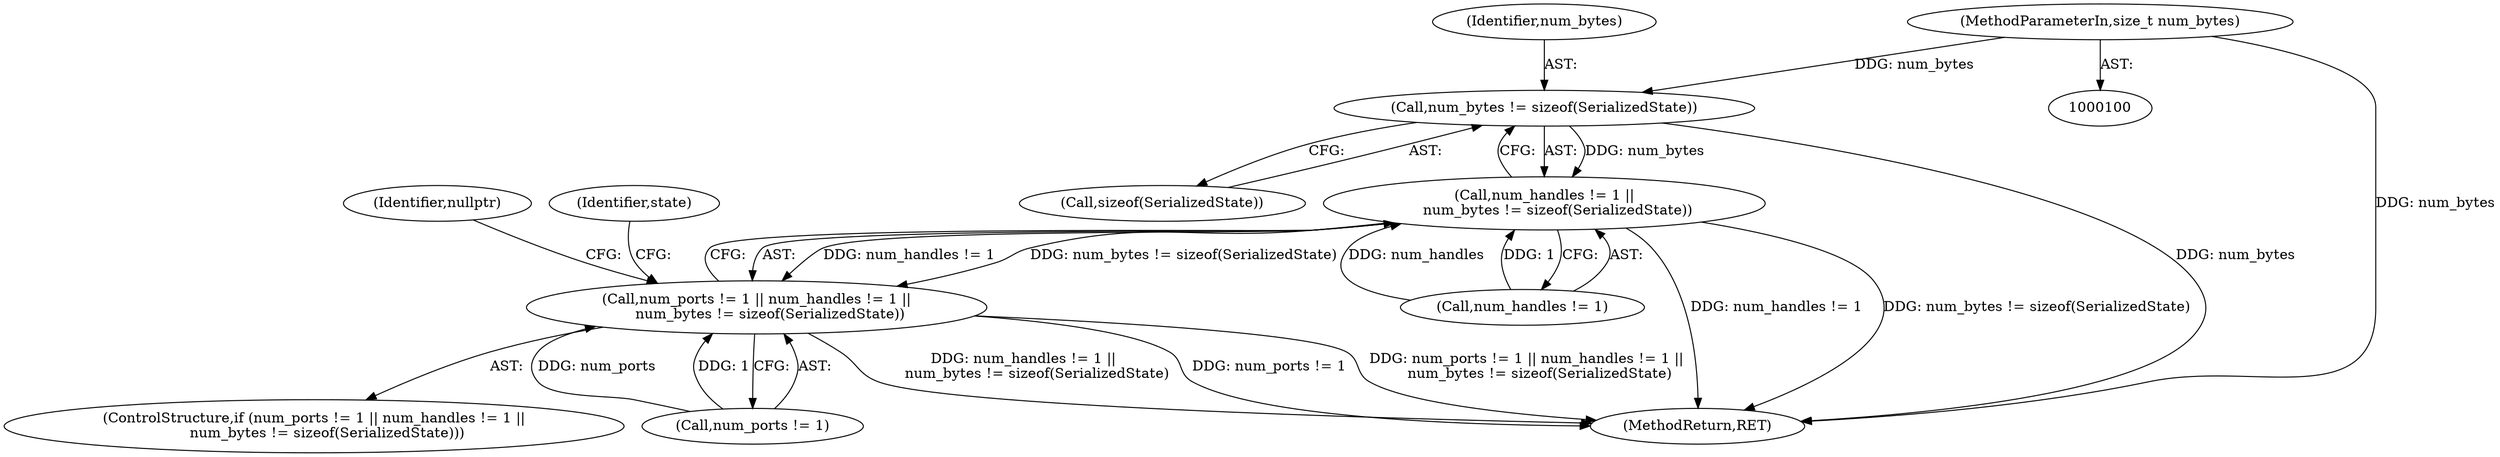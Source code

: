 digraph "0_Chrome_66e24a8793615bd9d5c238b1745b093090e1f72d@API" {
"1000117" [label="(Call,num_bytes != sizeof(SerializedState))"];
"1000102" [label="(MethodParameterIn,size_t num_bytes)"];
"1000113" [label="(Call,num_handles != 1 ||\n      num_bytes != sizeof(SerializedState))"];
"1000109" [label="(Call,num_ports != 1 || num_handles != 1 ||\n      num_bytes != sizeof(SerializedState))"];
"1000118" [label="(Identifier,num_bytes)"];
"1000109" [label="(Call,num_ports != 1 || num_handles != 1 ||\n      num_bytes != sizeof(SerializedState))"];
"1000114" [label="(Call,num_handles != 1)"];
"1000108" [label="(ControlStructure,if (num_ports != 1 || num_handles != 1 ||\n      num_bytes != sizeof(SerializedState)))"];
"1000123" [label="(Identifier,nullptr)"];
"1000113" [label="(Call,num_handles != 1 ||\n      num_bytes != sizeof(SerializedState))"];
"1000102" [label="(MethodParameterIn,size_t num_bytes)"];
"1000110" [label="(Call,num_ports != 1)"];
"1000126" [label="(Identifier,state)"];
"1000266" [label="(MethodReturn,RET)"];
"1000119" [label="(Call,sizeof(SerializedState))"];
"1000117" [label="(Call,num_bytes != sizeof(SerializedState))"];
"1000117" -> "1000113"  [label="AST: "];
"1000117" -> "1000119"  [label="CFG: "];
"1000118" -> "1000117"  [label="AST: "];
"1000119" -> "1000117"  [label="AST: "];
"1000113" -> "1000117"  [label="CFG: "];
"1000117" -> "1000266"  [label="DDG: num_bytes"];
"1000117" -> "1000113"  [label="DDG: num_bytes"];
"1000102" -> "1000117"  [label="DDG: num_bytes"];
"1000102" -> "1000100"  [label="AST: "];
"1000102" -> "1000266"  [label="DDG: num_bytes"];
"1000113" -> "1000109"  [label="AST: "];
"1000113" -> "1000114"  [label="CFG: "];
"1000114" -> "1000113"  [label="AST: "];
"1000109" -> "1000113"  [label="CFG: "];
"1000113" -> "1000266"  [label="DDG: num_bytes != sizeof(SerializedState)"];
"1000113" -> "1000266"  [label="DDG: num_handles != 1"];
"1000113" -> "1000109"  [label="DDG: num_handles != 1"];
"1000113" -> "1000109"  [label="DDG: num_bytes != sizeof(SerializedState)"];
"1000114" -> "1000113"  [label="DDG: num_handles"];
"1000114" -> "1000113"  [label="DDG: 1"];
"1000109" -> "1000108"  [label="AST: "];
"1000109" -> "1000110"  [label="CFG: "];
"1000110" -> "1000109"  [label="AST: "];
"1000123" -> "1000109"  [label="CFG: "];
"1000126" -> "1000109"  [label="CFG: "];
"1000109" -> "1000266"  [label="DDG: num_handles != 1 ||\n      num_bytes != sizeof(SerializedState)"];
"1000109" -> "1000266"  [label="DDG: num_ports != 1"];
"1000109" -> "1000266"  [label="DDG: num_ports != 1 || num_handles != 1 ||\n      num_bytes != sizeof(SerializedState)"];
"1000110" -> "1000109"  [label="DDG: num_ports"];
"1000110" -> "1000109"  [label="DDG: 1"];
}
